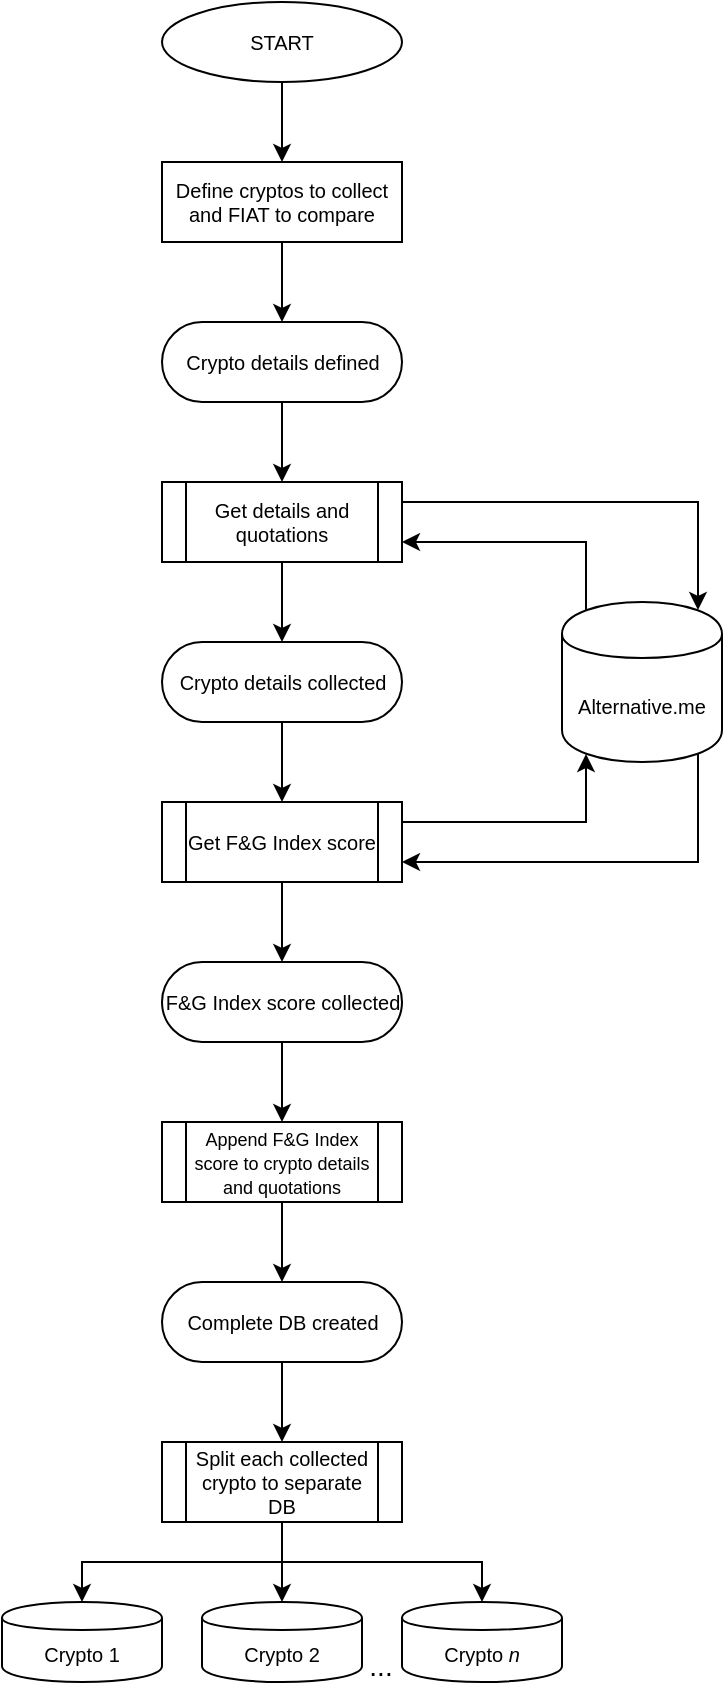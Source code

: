 <mxfile version="16.5.2" type="device"><diagram id="moTrVRIFjzXsbvmb9MlC" name="Page-1"><mxGraphModel dx="2015" dy="648" grid="1" gridSize="10" guides="1" tooltips="1" connect="1" arrows="1" fold="1" page="1" pageScale="1" pageWidth="827" pageHeight="1169" math="0" shadow="0"><root><mxCell id="0"/><mxCell id="1" parent="0"/><mxCell id="cS3QIBpNgf0-rmU2qotf-31" style="edgeStyle=orthogonalEdgeStyle;rounded=0;orthogonalLoop=1;jettySize=auto;html=1;exitX=0.85;exitY=0.95;exitDx=0;exitDy=0;exitPerimeter=0;entryX=1;entryY=0.75;entryDx=0;entryDy=0;fontSize=10;" edge="1" parent="1" source="cS3QIBpNgf0-rmU2qotf-1" target="cS3QIBpNgf0-rmU2qotf-25"><mxGeometry relative="1" as="geometry"><Array as="points"><mxPoint x="308" y="430"/></Array></mxGeometry></mxCell><mxCell id="cS3QIBpNgf0-rmU2qotf-33" style="edgeStyle=orthogonalEdgeStyle;rounded=0;orthogonalLoop=1;jettySize=auto;html=1;exitX=0.15;exitY=0.05;exitDx=0;exitDy=0;exitPerimeter=0;entryX=1;entryY=0.75;entryDx=0;entryDy=0;fontSize=10;" edge="1" parent="1" source="cS3QIBpNgf0-rmU2qotf-1" target="cS3QIBpNgf0-rmU2qotf-3"><mxGeometry relative="1" as="geometry"><Array as="points"><mxPoint x="252" y="270"/></Array></mxGeometry></mxCell><mxCell id="cS3QIBpNgf0-rmU2qotf-1" value="&lt;font style=&quot;font-size: 10px&quot;&gt;Alternative.me&lt;/font&gt;" style="shape=cylinder;whiteSpace=wrap;html=1;boundedLbl=1;backgroundOutline=1;" vertex="1" parent="1"><mxGeometry x="240" y="300" width="80" height="80" as="geometry"/></mxCell><mxCell id="cS3QIBpNgf0-rmU2qotf-22" style="edgeStyle=orthogonalEdgeStyle;rounded=0;orthogonalLoop=1;jettySize=auto;html=1;exitX=0.5;exitY=1;exitDx=0;exitDy=0;entryX=0.5;entryY=0.5;entryDx=0;entryDy=-20;entryPerimeter=0;fontSize=10;" edge="1" parent="1" source="cS3QIBpNgf0-rmU2qotf-3" target="cS3QIBpNgf0-rmU2qotf-11"><mxGeometry relative="1" as="geometry"/></mxCell><mxCell id="cS3QIBpNgf0-rmU2qotf-32" style="edgeStyle=orthogonalEdgeStyle;rounded=0;orthogonalLoop=1;jettySize=auto;html=1;exitX=1;exitY=0.25;exitDx=0;exitDy=0;entryX=0.85;entryY=0.05;entryDx=0;entryDy=0;entryPerimeter=0;fontSize=10;" edge="1" parent="1" source="cS3QIBpNgf0-rmU2qotf-3" target="cS3QIBpNgf0-rmU2qotf-1"><mxGeometry relative="1" as="geometry"/></mxCell><mxCell id="cS3QIBpNgf0-rmU2qotf-3" value="&lt;span&gt;Get details and quotations&lt;/span&gt;" style="shape=process;whiteSpace=wrap;html=1;backgroundOutline=1;fontSize=10;" vertex="1" parent="1"><mxGeometry x="40" y="240" width="120" height="40" as="geometry"/></mxCell><mxCell id="cS3QIBpNgf0-rmU2qotf-14" style="edgeStyle=orthogonalEdgeStyle;rounded=0;orthogonalLoop=1;jettySize=auto;html=1;exitX=0.5;exitY=1;exitDx=0;exitDy=0;entryX=0.5;entryY=0.5;entryDx=0;entryDy=-20;entryPerimeter=0;fontSize=10;" edge="1" parent="1" source="cS3QIBpNgf0-rmU2qotf-6" target="cS3QIBpNgf0-rmU2qotf-13"><mxGeometry relative="1" as="geometry"/></mxCell><mxCell id="cS3QIBpNgf0-rmU2qotf-6" value="Define cryptos to collect and FIAT to compare" style="rounded=0;whiteSpace=wrap;html=1;fontSize=10;" vertex="1" parent="1"><mxGeometry x="40" y="80" width="120" height="40" as="geometry"/></mxCell><mxCell id="cS3QIBpNgf0-rmU2qotf-26" style="edgeStyle=orthogonalEdgeStyle;rounded=0;orthogonalLoop=1;jettySize=auto;html=1;exitX=0.5;exitY=0.5;exitDx=0;exitDy=20;exitPerimeter=0;entryX=0.5;entryY=0;entryDx=0;entryDy=0;fontSize=10;" edge="1" parent="1" source="cS3QIBpNgf0-rmU2qotf-11" target="cS3QIBpNgf0-rmU2qotf-25"><mxGeometry relative="1" as="geometry"/></mxCell><mxCell id="cS3QIBpNgf0-rmU2qotf-11" value="Crypto details collected" style="html=1;dashed=0;whitespace=wrap;shape=mxgraph.dfd.start;fontSize=10;" vertex="1" parent="1"><mxGeometry x="40" y="320" width="120" height="40" as="geometry"/></mxCell><mxCell id="cS3QIBpNgf0-rmU2qotf-15" style="edgeStyle=orthogonalEdgeStyle;rounded=0;orthogonalLoop=1;jettySize=auto;html=1;exitX=0.5;exitY=0.5;exitDx=0;exitDy=20;exitPerimeter=0;entryX=0.5;entryY=0;entryDx=0;entryDy=0;fontSize=10;" edge="1" parent="1" source="cS3QIBpNgf0-rmU2qotf-13" target="cS3QIBpNgf0-rmU2qotf-3"><mxGeometry relative="1" as="geometry"/></mxCell><mxCell id="cS3QIBpNgf0-rmU2qotf-13" value="Crypto details defined" style="html=1;dashed=0;whitespace=wrap;shape=mxgraph.dfd.start;fontSize=10;" vertex="1" parent="1"><mxGeometry x="40" y="160" width="120" height="40" as="geometry"/></mxCell><mxCell id="cS3QIBpNgf0-rmU2qotf-24" style="edgeStyle=orthogonalEdgeStyle;rounded=0;orthogonalLoop=1;jettySize=auto;html=1;exitX=0.5;exitY=1;exitDx=0;exitDy=0;entryX=0.5;entryY=0;entryDx=0;entryDy=0;fontSize=10;" edge="1" parent="1" source="cS3QIBpNgf0-rmU2qotf-23" target="cS3QIBpNgf0-rmU2qotf-6"><mxGeometry relative="1" as="geometry"/></mxCell><mxCell id="cS3QIBpNgf0-rmU2qotf-23" value="START" style="ellipse;whiteSpace=wrap;html=1;fontSize=10;" vertex="1" parent="1"><mxGeometry x="40" width="120" height="40" as="geometry"/></mxCell><mxCell id="cS3QIBpNgf0-rmU2qotf-30" style="edgeStyle=orthogonalEdgeStyle;rounded=0;orthogonalLoop=1;jettySize=auto;html=1;exitX=1;exitY=0.25;exitDx=0;exitDy=0;entryX=0.15;entryY=0.95;entryDx=0;entryDy=0;entryPerimeter=0;fontSize=10;" edge="1" parent="1" source="cS3QIBpNgf0-rmU2qotf-25" target="cS3QIBpNgf0-rmU2qotf-1"><mxGeometry relative="1" as="geometry"/></mxCell><mxCell id="cS3QIBpNgf0-rmU2qotf-35" style="edgeStyle=orthogonalEdgeStyle;rounded=0;orthogonalLoop=1;jettySize=auto;html=1;exitX=0.5;exitY=1;exitDx=0;exitDy=0;entryX=0.5;entryY=0.5;entryDx=0;entryDy=-20;entryPerimeter=0;fontSize=10;" edge="1" parent="1" source="cS3QIBpNgf0-rmU2qotf-25" target="cS3QIBpNgf0-rmU2qotf-34"><mxGeometry relative="1" as="geometry"/></mxCell><mxCell id="cS3QIBpNgf0-rmU2qotf-25" value="&lt;span&gt;Get F&amp;amp;G Index score&lt;/span&gt;" style="shape=process;whiteSpace=wrap;html=1;backgroundOutline=1;fontSize=10;" vertex="1" parent="1"><mxGeometry x="40" y="400" width="120" height="40" as="geometry"/></mxCell><mxCell id="cS3QIBpNgf0-rmU2qotf-37" style="edgeStyle=orthogonalEdgeStyle;rounded=0;orthogonalLoop=1;jettySize=auto;html=1;exitX=0.5;exitY=0.5;exitDx=0;exitDy=20;exitPerimeter=0;entryX=0.5;entryY=0;entryDx=0;entryDy=0;fontSize=9;" edge="1" parent="1" source="cS3QIBpNgf0-rmU2qotf-34" target="cS3QIBpNgf0-rmU2qotf-36"><mxGeometry relative="1" as="geometry"/></mxCell><mxCell id="cS3QIBpNgf0-rmU2qotf-34" value="F&amp;amp;G Index score collected" style="html=1;dashed=0;whitespace=wrap;shape=mxgraph.dfd.start;fontSize=10;" vertex="1" parent="1"><mxGeometry x="40" y="480" width="120" height="40" as="geometry"/></mxCell><mxCell id="cS3QIBpNgf0-rmU2qotf-39" style="edgeStyle=orthogonalEdgeStyle;rounded=0;orthogonalLoop=1;jettySize=auto;html=1;exitX=0.5;exitY=1;exitDx=0;exitDy=0;entryX=0.5;entryY=0.5;entryDx=0;entryDy=-20;entryPerimeter=0;fontSize=9;" edge="1" parent="1" source="cS3QIBpNgf0-rmU2qotf-36" target="cS3QIBpNgf0-rmU2qotf-38"><mxGeometry relative="1" as="geometry"/></mxCell><mxCell id="cS3QIBpNgf0-rmU2qotf-36" value="&lt;span&gt;&lt;font style=&quot;font-size: 9px&quot;&gt;Append F&amp;amp;G Index score to crypto details and quotations&lt;/font&gt;&lt;/span&gt;" style="shape=process;whiteSpace=wrap;html=1;backgroundOutline=1;fontSize=10;" vertex="1" parent="1"><mxGeometry x="40" y="560" width="120" height="40" as="geometry"/></mxCell><mxCell id="cS3QIBpNgf0-rmU2qotf-41" style="edgeStyle=orthogonalEdgeStyle;rounded=0;orthogonalLoop=1;jettySize=auto;html=1;exitX=0.5;exitY=0.5;exitDx=0;exitDy=20;exitPerimeter=0;entryX=0.5;entryY=0;entryDx=0;entryDy=0;fontSize=10;" edge="1" parent="1" source="cS3QIBpNgf0-rmU2qotf-38" target="cS3QIBpNgf0-rmU2qotf-40"><mxGeometry relative="1" as="geometry"/></mxCell><mxCell id="cS3QIBpNgf0-rmU2qotf-38" value="Complete DB created" style="html=1;dashed=0;whitespace=wrap;shape=mxgraph.dfd.start;fontSize=10;" vertex="1" parent="1"><mxGeometry x="40" y="640" width="120" height="40" as="geometry"/></mxCell><mxCell id="cS3QIBpNgf0-rmU2qotf-50" style="edgeStyle=orthogonalEdgeStyle;rounded=0;orthogonalLoop=1;jettySize=auto;html=1;exitX=0.5;exitY=1;exitDx=0;exitDy=0;entryX=0.5;entryY=0;entryDx=0;entryDy=0;fontSize=14;" edge="1" parent="1" source="cS3QIBpNgf0-rmU2qotf-40" target="cS3QIBpNgf0-rmU2qotf-42"><mxGeometry relative="1" as="geometry"/></mxCell><mxCell id="cS3QIBpNgf0-rmU2qotf-51" style="edgeStyle=orthogonalEdgeStyle;rounded=0;orthogonalLoop=1;jettySize=auto;html=1;exitX=0.5;exitY=1;exitDx=0;exitDy=0;entryX=0.5;entryY=0;entryDx=0;entryDy=0;fontSize=14;" edge="1" parent="1" source="cS3QIBpNgf0-rmU2qotf-40" target="cS3QIBpNgf0-rmU2qotf-43"><mxGeometry relative="1" as="geometry"/></mxCell><mxCell id="cS3QIBpNgf0-rmU2qotf-52" style="edgeStyle=orthogonalEdgeStyle;rounded=0;orthogonalLoop=1;jettySize=auto;html=1;exitX=0.5;exitY=1;exitDx=0;exitDy=0;entryX=0.5;entryY=0;entryDx=0;entryDy=0;fontSize=14;" edge="1" parent="1" source="cS3QIBpNgf0-rmU2qotf-40" target="cS3QIBpNgf0-rmU2qotf-44"><mxGeometry relative="1" as="geometry"/></mxCell><mxCell id="cS3QIBpNgf0-rmU2qotf-40" value="Split each collected crypto to separate DB" style="shape=process;whiteSpace=wrap;html=1;backgroundOutline=1;fontSize=10;" vertex="1" parent="1"><mxGeometry x="40" y="720" width="120" height="40" as="geometry"/></mxCell><mxCell id="cS3QIBpNgf0-rmU2qotf-42" value="Crypto 1" style="shape=cylinder;whiteSpace=wrap;html=1;boundedLbl=1;backgroundOutline=1;fontSize=10;" vertex="1" parent="1"><mxGeometry x="-40" y="800" width="80" height="40" as="geometry"/></mxCell><mxCell id="cS3QIBpNgf0-rmU2qotf-43" value="Crypto 2" style="shape=cylinder;whiteSpace=wrap;html=1;boundedLbl=1;backgroundOutline=1;fontSize=10;" vertex="1" parent="1"><mxGeometry x="60" y="800" width="80" height="40" as="geometry"/></mxCell><mxCell id="cS3QIBpNgf0-rmU2qotf-44" value="Crypto &lt;i&gt;n&lt;/i&gt;" style="shape=cylinder;whiteSpace=wrap;html=1;boundedLbl=1;backgroundOutline=1;fontSize=10;" vertex="1" parent="1"><mxGeometry x="160" y="800" width="80" height="40" as="geometry"/></mxCell><mxCell id="cS3QIBpNgf0-rmU2qotf-49" value="&lt;font style=&quot;font-size: 14px&quot;&gt;...&lt;/font&gt;" style="text;html=1;align=center;verticalAlign=middle;resizable=0;points=[];autosize=1;strokeColor=none;fillColor=none;fontSize=10;rotation=0;" vertex="1" parent="1"><mxGeometry x="134" y="822" width="30" height="20" as="geometry"/></mxCell></root></mxGraphModel></diagram></mxfile>